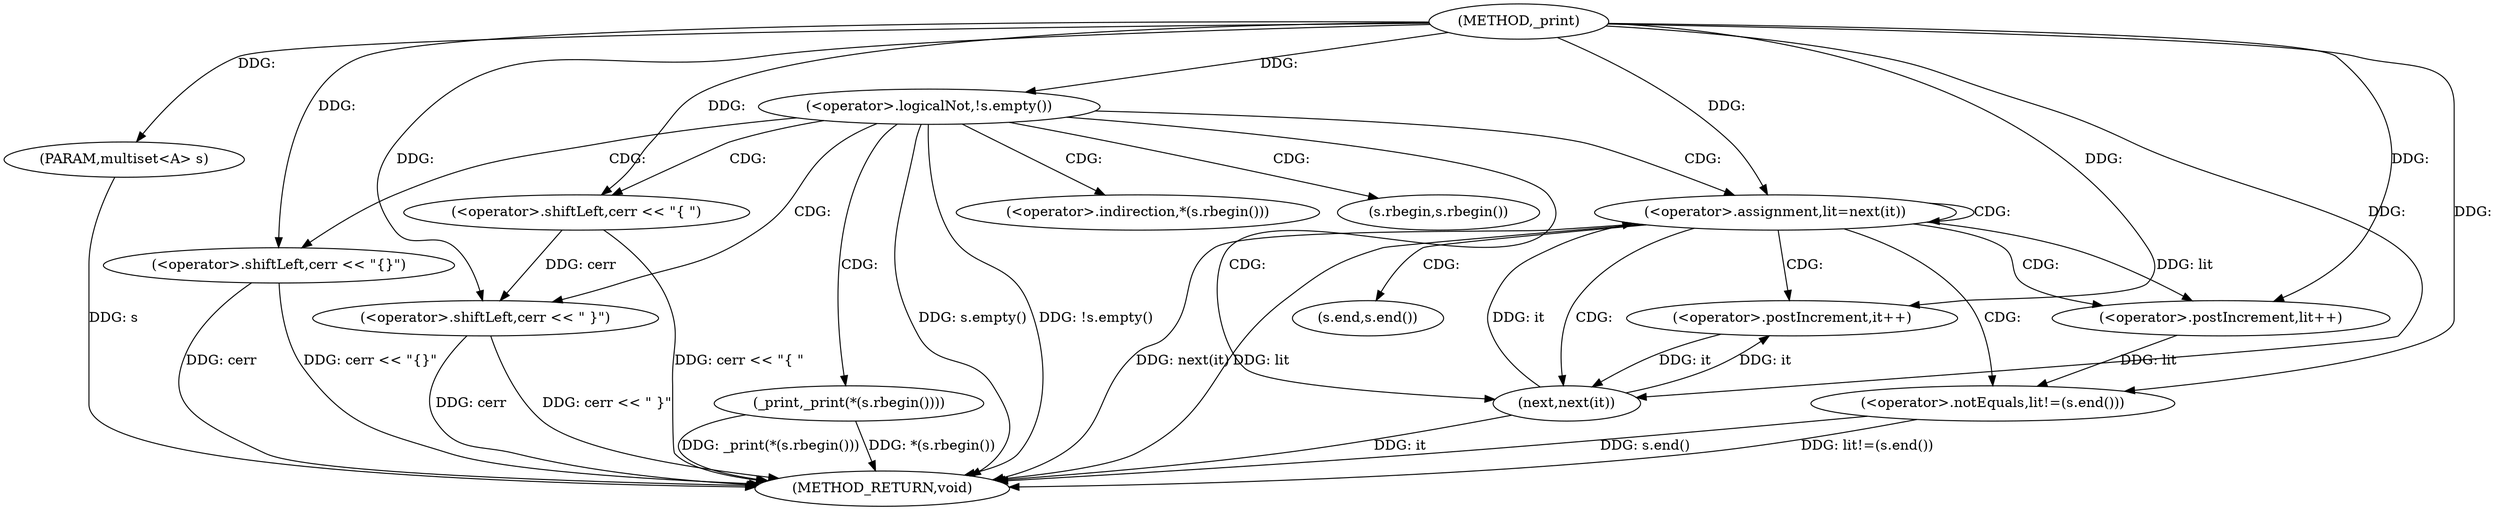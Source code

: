 digraph "_print" {  
"1000452" [label = "(METHOD,_print)" ]
"1000498" [label = "(METHOD_RETURN,void)" ]
"1000453" [label = "(PARAM,multiset<A> s)" ]
"1000456" [label = "(<operator>.logicalNot,!s.empty())" ]
"1000459" [label = "(<operator>.shiftLeft,cerr << \"{ \")" ]
"1000487" [label = "(_print,_print(*(s.rbegin())))" ]
"1000490" [label = "(<operator>.shiftLeft,cerr << \" }\")" ]
"1000468" [label = "(<operator>.assignment,lit=next(it))" ]
"1000472" [label = "(<operator>.notEquals,lit!=(s.end()))" ]
"1000495" [label = "(<operator>.shiftLeft,cerr << \"{}\")" ]
"1000476" [label = "(<operator>.postIncrement,it++)" ]
"1000478" [label = "(<operator>.postIncrement,lit++)" ]
"1000470" [label = "(next,next(it))" ]
"1000488" [label = "(<operator>.indirection,*(s.rbegin()))" ]
"1000474" [label = "(s.end,s.end())" ]
"1000489" [label = "(s.rbegin,s.rbegin())" ]
  "1000453" -> "1000498"  [ label = "DDG: s"] 
  "1000456" -> "1000498"  [ label = "DDG: s.empty()"] 
  "1000456" -> "1000498"  [ label = "DDG: !s.empty()"] 
  "1000495" -> "1000498"  [ label = "DDG: cerr"] 
  "1000495" -> "1000498"  [ label = "DDG: cerr << \"{}\""] 
  "1000459" -> "1000498"  [ label = "DDG: cerr << \"{ \""] 
  "1000468" -> "1000498"  [ label = "DDG: lit"] 
  "1000470" -> "1000498"  [ label = "DDG: it"] 
  "1000468" -> "1000498"  [ label = "DDG: next(it)"] 
  "1000487" -> "1000498"  [ label = "DDG: *(s.rbegin())"] 
  "1000487" -> "1000498"  [ label = "DDG: _print(*(s.rbegin()))"] 
  "1000490" -> "1000498"  [ label = "DDG: cerr"] 
  "1000490" -> "1000498"  [ label = "DDG: cerr << \" }\""] 
  "1000472" -> "1000498"  [ label = "DDG: s.end()"] 
  "1000472" -> "1000498"  [ label = "DDG: lit!=(s.end())"] 
  "1000452" -> "1000453"  [ label = "DDG: "] 
  "1000452" -> "1000456"  [ label = "DDG: "] 
  "1000452" -> "1000459"  [ label = "DDG: "] 
  "1000470" -> "1000468"  [ label = "DDG: it"] 
  "1000459" -> "1000490"  [ label = "DDG: cerr"] 
  "1000452" -> "1000490"  [ label = "DDG: "] 
  "1000452" -> "1000468"  [ label = "DDG: "] 
  "1000478" -> "1000472"  [ label = "DDG: lit"] 
  "1000452" -> "1000472"  [ label = "DDG: "] 
  "1000452" -> "1000495"  [ label = "DDG: "] 
  "1000476" -> "1000470"  [ label = "DDG: it"] 
  "1000452" -> "1000470"  [ label = "DDG: "] 
  "1000470" -> "1000476"  [ label = "DDG: it"] 
  "1000452" -> "1000476"  [ label = "DDG: "] 
  "1000468" -> "1000478"  [ label = "DDG: lit"] 
  "1000452" -> "1000478"  [ label = "DDG: "] 
  "1000456" -> "1000488"  [ label = "CDG: "] 
  "1000456" -> "1000490"  [ label = "CDG: "] 
  "1000456" -> "1000495"  [ label = "CDG: "] 
  "1000456" -> "1000459"  [ label = "CDG: "] 
  "1000456" -> "1000487"  [ label = "CDG: "] 
  "1000456" -> "1000489"  [ label = "CDG: "] 
  "1000456" -> "1000470"  [ label = "CDG: "] 
  "1000456" -> "1000468"  [ label = "CDG: "] 
  "1000468" -> "1000478"  [ label = "CDG: "] 
  "1000468" -> "1000476"  [ label = "CDG: "] 
  "1000468" -> "1000474"  [ label = "CDG: "] 
  "1000468" -> "1000470"  [ label = "CDG: "] 
  "1000468" -> "1000468"  [ label = "CDG: "] 
  "1000468" -> "1000472"  [ label = "CDG: "] 
}

